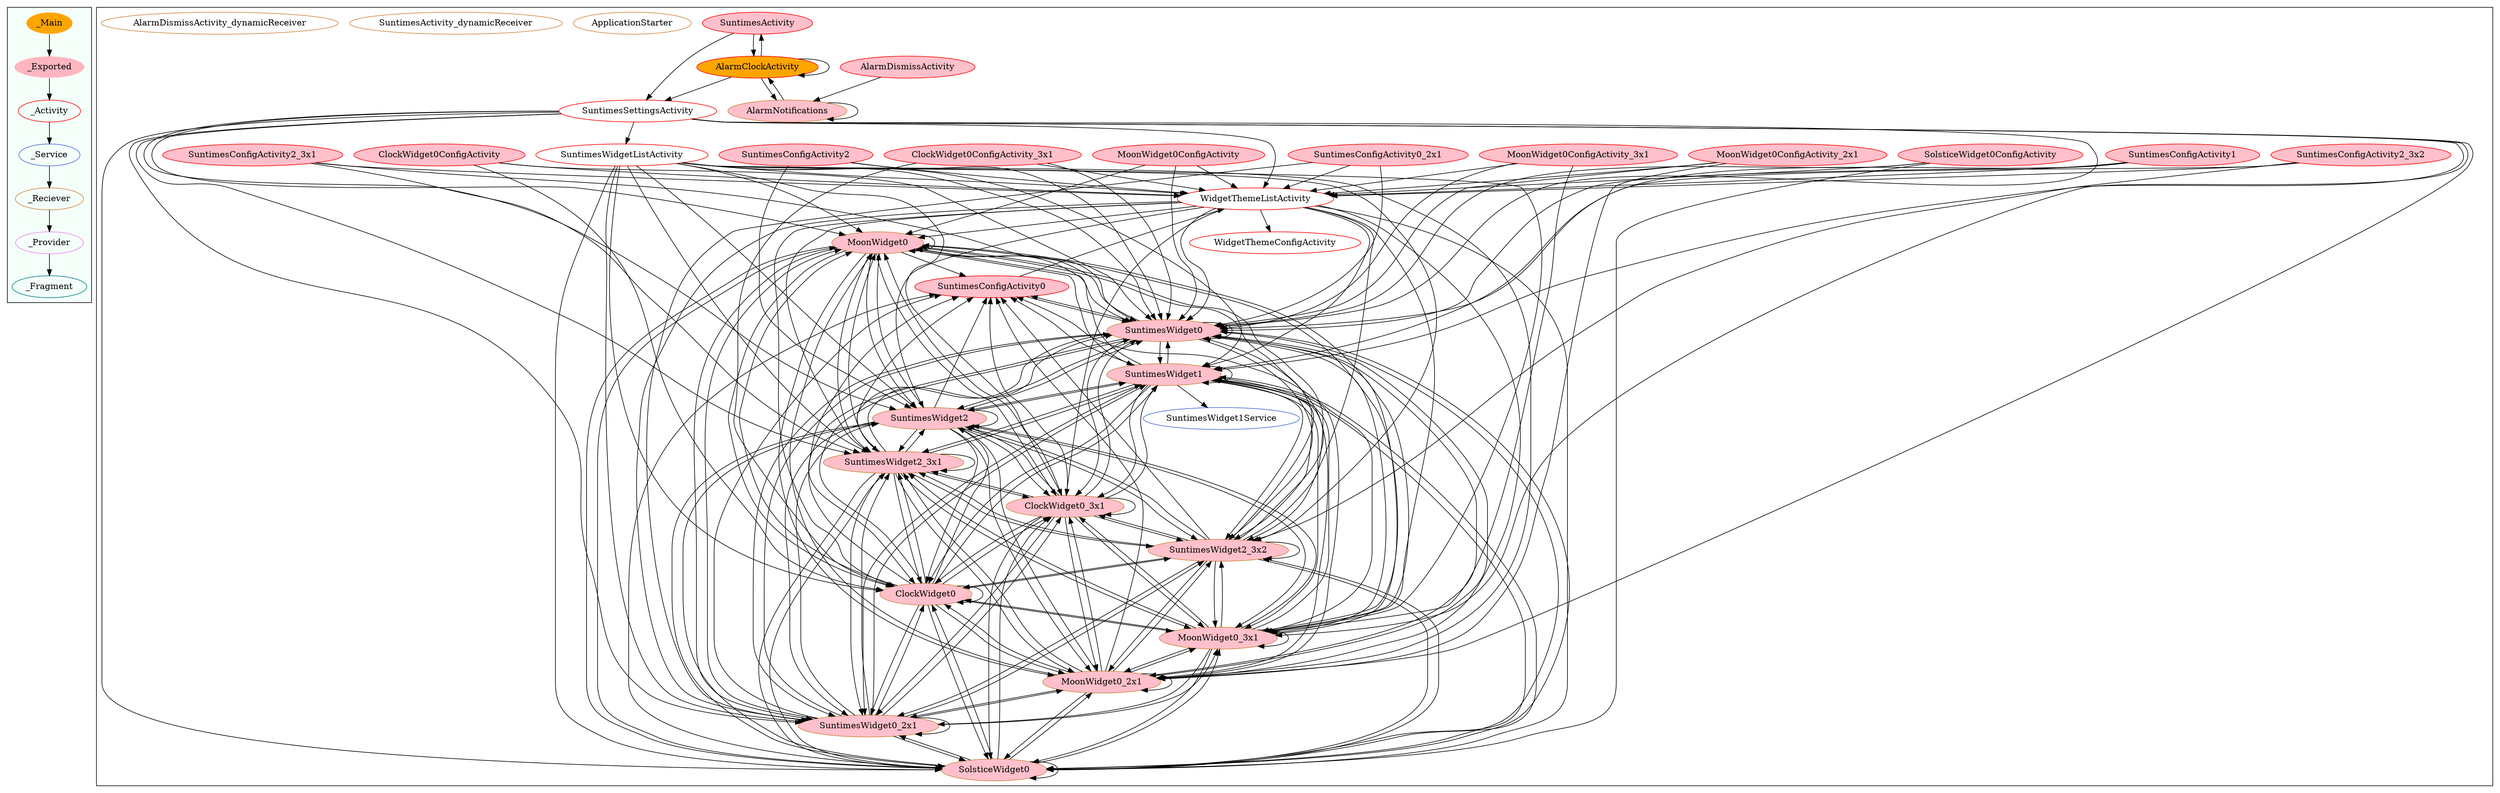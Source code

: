 digraph G {
subgraph cluster_legend{ 
bgcolor=mintcream;
_Activity[color = red];
_Service[color = royalblue];
_Provider[color = violet];
_Reciever[color = peru];
_Fragment[color = teal];
_Main[style=filled, fillcolor=orange, color = mintcream];
_Exported[style=filled, fillcolor=lightpink, color = mintcream];
_Main -> _Exported -> _Activity -> _Service -> _Reciever -> _Provider -> _Fragment; 
}
subgraph cluster_component{ 
MoonWidget0ConfigActivity_2x1[style=filled, fillcolor=pink, color = red];
SuntimesWidgetListActivity[color = red];
SuntimesConfigActivity0_2x1[style=filled, fillcolor=pink, color = red];
SolsticeWidget0ConfigActivity[style=filled, fillcolor=pink, color = red];
MoonWidget0ConfigActivity_3x1[style=filled, fillcolor=pink, color = red];
MoonWidget0ConfigActivity[style=filled, fillcolor=pink, color = red];
ClockWidget0ConfigActivity[style=filled, fillcolor=pink, color = red];
WidgetThemeListActivity[color = red];
ClockWidget0ConfigActivity_3x1[style=filled, fillcolor=pink, color = red];
SuntimesSettingsActivity[color = red];
AlarmDismissActivity[style=filled, fillcolor=pink, color = red];
SuntimesActivity[style=filled, fillcolor=pink, color = red];
SuntimesConfigActivity0[style=filled, fillcolor=pink, color = red];
SuntimesConfigActivity1[style=filled, fillcolor=pink, color = red];
AlarmClockActivity[style=filled, fillcolor=orange, color = red];
SuntimesConfigActivity2[style=filled, fillcolor=pink, color = red];
SuntimesConfigActivity2_3x1[style=filled, fillcolor=pink, color = red];
SuntimesConfigActivity2_3x2[style=filled, fillcolor=pink, color = red];
WidgetThemeConfigActivity[color = red];
SuntimesWidget1Service[color = royalblue];
AlarmNotifications[color = royalblue];
MoonWidget0[style=filled, fillcolor=pink, color = peru];
SolsticeWidget0[style=filled, fillcolor=pink, color = peru];
SuntimesWidget0_2x1[style=filled, fillcolor=pink, color = peru];
MoonWidget0_2x1[style=filled, fillcolor=pink, color = peru];
MoonWidget0_3x1[style=filled, fillcolor=pink, color = peru];
ApplicationStarter[color = peru];
SuntimesActivity_dynamicReceiver[color = peru];
ClockWidget0[style=filled, fillcolor=pink, color = peru];
AlarmDismissActivity_dynamicReceiver[color = peru];
AlarmNotifications[style=filled, fillcolor=pink, color = peru];
SuntimesWidget2_3x2[style=filled, fillcolor=pink, color = peru];
ClockWidget0_3x1[style=filled, fillcolor=pink, color = peru];
SuntimesWidget2_3x1[style=filled, fillcolor=pink, color = peru];
SuntimesWidget2[style=filled, fillcolor=pink, color = peru];
SuntimesWidget1[style=filled, fillcolor=pink, color = peru];
SuntimesWidget0[style=filled, fillcolor=pink, color = peru];
MoonWidget0ConfigActivity_2x1->WidgetThemeListActivity;
MoonWidget0ConfigActivity_2x1->MoonWidget0_2x1;
MoonWidget0ConfigActivity_2x1->SuntimesWidget0;
SuntimesWidgetListActivity->ClockWidget0;
SuntimesWidgetListActivity->WidgetThemeListActivity;
SuntimesWidgetListActivity->SolsticeWidget0;
SuntimesWidgetListActivity->SuntimesWidget1;
SuntimesWidgetListActivity->SuntimesWidget2;
SuntimesWidgetListActivity->SuntimesWidget0;
SuntimesWidgetListActivity->SuntimesWidget2_3x1;
SuntimesWidgetListActivity->SuntimesWidget0_2x1;
SuntimesWidgetListActivity->MoonWidget0_3x1;
SuntimesWidgetListActivity->SuntimesWidget2_3x2;
SuntimesWidgetListActivity->ClockWidget0_3x1;
SuntimesWidgetListActivity->MoonWidget0;
SuntimesWidgetListActivity->MoonWidget0_2x1;
SolsticeWidget0ConfigActivity->SuntimesWidget0;
SolsticeWidget0ConfigActivity->WidgetThemeListActivity;
SolsticeWidget0ConfigActivity->SolsticeWidget0;
MoonWidget0ConfigActivity_3x1->WidgetThemeListActivity;
MoonWidget0ConfigActivity_3x1->SuntimesWidget0;
MoonWidget0ConfigActivity_3x1->MoonWidget0_3x1;
SolsticeWidget0->SuntimesWidget2;
SolsticeWidget0->SuntimesWidget0;
SolsticeWidget0->SuntimesConfigActivity0;
SolsticeWidget0->SuntimesWidget2_3x2;
SolsticeWidget0->SuntimesWidget0_2x1;
SolsticeWidget0->MoonWidget0_2x1;
SolsticeWidget0->SuntimesWidget2_3x1;
SolsticeWidget0->ClockWidget0_3x1;
SolsticeWidget0->SuntimesWidget1;
SolsticeWidget0->MoonWidget0_3x1;
SolsticeWidget0->ClockWidget0;
SolsticeWidget0->SolsticeWidget0;
SolsticeWidget0->MoonWidget0;
SuntimesWidget0_2x1->SuntimesWidget2;
SuntimesWidget0_2x1->ClockWidget0;
SuntimesWidget0_2x1->SuntimesWidget0;
SuntimesWidget0_2x1->MoonWidget0_3x1;
SuntimesWidget0_2x1->SuntimesWidget0_2x1;
SuntimesWidget0_2x1->SolsticeWidget0;
SuntimesWidget0_2x1->SuntimesConfigActivity0;
SuntimesWidget0_2x1->SuntimesWidget2_3x1;
SuntimesWidget0_2x1->MoonWidget0;
SuntimesWidget0_2x1->MoonWidget0_2x1;
SuntimesWidget0_2x1->SuntimesWidget2_3x2;
SuntimesWidget0_2x1->SuntimesWidget1;
SuntimesWidget0_2x1->ClockWidget0_3x1;
MoonWidget0_2x1->SuntimesWidget2_3x2;
MoonWidget0_2x1->SuntimesWidget0_2x1;
MoonWidget0_2x1->SuntimesWidget0;
MoonWidget0_2x1->SuntimesWidget2;
MoonWidget0_2x1->ClockWidget0_3x1;
MoonWidget0_2x1->SuntimesWidget2_3x1;
MoonWidget0_2x1->SuntimesConfigActivity0;
MoonWidget0_2x1->MoonWidget0_2x1;
MoonWidget0_2x1->MoonWidget0;
MoonWidget0_2x1->MoonWidget0_3x1;
MoonWidget0_2x1->ClockWidget0;
MoonWidget0_2x1->SolsticeWidget0;
MoonWidget0_2x1->SuntimesWidget1;
MoonWidget0_3x1->ClockWidget0_3x1;
MoonWidget0_3x1->MoonWidget0;
MoonWidget0_3x1->SuntimesWidget2;
MoonWidget0_3x1->SuntimesWidget2_3x2;
MoonWidget0_3x1->SuntimesWidget0_2x1;
MoonWidget0_3x1->SuntimesWidget0;
MoonWidget0_3x1->ClockWidget0;
MoonWidget0_3x1->MoonWidget0_3x1;
MoonWidget0_3x1->SuntimesConfigActivity0;
MoonWidget0_3x1->MoonWidget0_2x1;
MoonWidget0_3x1->SuntimesWidget1;
MoonWidget0_3x1->SuntimesWidget2_3x1;
MoonWidget0_3x1->SolsticeWidget0;
WidgetThemeListActivity->SuntimesWidget1;
WidgetThemeListActivity->SuntimesWidget0_2x1;
WidgetThemeListActivity->MoonWidget0_3x1;
WidgetThemeListActivity->SolsticeWidget0;
WidgetThemeListActivity->SuntimesWidget0;
WidgetThemeListActivity->SuntimesWidget2_3x1;
WidgetThemeListActivity->WidgetThemeConfigActivity;
WidgetThemeListActivity->MoonWidget0;
WidgetThemeListActivity->SuntimesWidget2_3x2;
WidgetThemeListActivity->SuntimesWidget2;
WidgetThemeListActivity->MoonWidget0_2x1;
WidgetThemeListActivity->ClockWidget0;
WidgetThemeListActivity->ClockWidget0_3x1;
SuntimesSettingsActivity->SuntimesWidgetListActivity;
SuntimesSettingsActivity->SuntimesWidget2_3x1;
SuntimesSettingsActivity->SuntimesWidget0_2x1;
SuntimesSettingsActivity->MoonWidget0_3x1;
SuntimesSettingsActivity->SolsticeWidget0;
SuntimesSettingsActivity->SuntimesWidget0;
SuntimesSettingsActivity->SuntimesWidget2;
SuntimesSettingsActivity->WidgetThemeListActivity;
SuntimesSettingsActivity->SuntimesWidget1;
SuntimesSettingsActivity->MoonWidget0_2x1;
SuntimesSettingsActivity->MoonWidget0;
SuntimesActivity->SuntimesSettingsActivity;
SuntimesActivity->AlarmClockActivity;
SuntimesConfigActivity0->WidgetThemeListActivity;
SuntimesConfigActivity0->SuntimesWidget0;
ClockWidget0_3x1->SuntimesWidget2_3x1;
ClockWidget0_3x1->MoonWidget0_3x1;
ClockWidget0_3x1->SuntimesWidget0_2x1;
ClockWidget0_3x1->ClockWidget0_3x1;
ClockWidget0_3x1->SuntimesWidget0;
ClockWidget0_3x1->MoonWidget0;
ClockWidget0_3x1->SuntimesWidget2_3x2;
ClockWidget0_3x1->MoonWidget0_2x1;
ClockWidget0_3x1->SuntimesWidget2;
ClockWidget0_3x1->ClockWidget0;
ClockWidget0_3x1->SuntimesConfigActivity0;
ClockWidget0_3x1->SuntimesWidget1;
ClockWidget0_3x1->SolsticeWidget0;
SuntimesConfigActivity1->SuntimesWidget0;
SuntimesConfigActivity1->WidgetThemeListActivity;
SuntimesConfigActivity1->SuntimesWidget1;
SuntimesWidget2->SuntimesWidget0_2x1;
SuntimesWidget2->SuntimesWidget0;
SuntimesWidget2->SuntimesWidget2_3x2;
SuntimesWidget2->SuntimesWidget2;
SuntimesWidget2->SuntimesWidget2_3x1;
SuntimesWidget2->ClockWidget0_3x1;
SuntimesWidget2->SuntimesConfigActivity0;
SuntimesWidget2->MoonWidget0_2x1;
SuntimesWidget2->SolsticeWidget0;
SuntimesWidget2->MoonWidget0;
SuntimesWidget2->SuntimesWidget1;
SuntimesWidget2->MoonWidget0_3x1;
SuntimesWidget2->ClockWidget0;
SuntimesConfigActivity2->SuntimesWidget2;
SuntimesConfigActivity2->WidgetThemeListActivity;
SuntimesConfigActivity2->SuntimesWidget0;
SuntimesWidget1->SuntimesWidget0;
SuntimesWidget1->SuntimesConfigActivity0;
SuntimesWidget1->ClockWidget0_3x1;
SuntimesWidget1->SuntimesWidget0_2x1;
SuntimesWidget1->SuntimesWidget1Service;
SuntimesWidget1->SolsticeWidget0;
SuntimesWidget1->SuntimesWidget2_3x2;
SuntimesWidget1->SuntimesWidget1;
SuntimesWidget1->SuntimesWidget2_3x1;
SuntimesWidget1->MoonWidget0;
SuntimesWidget1->MoonWidget0_3x1;
SuntimesWidget1->MoonWidget0_2x1;
SuntimesWidget1->ClockWidget0;
SuntimesWidget1->SuntimesWidget2;
SuntimesWidget0->SuntimesWidget0;
SuntimesWidget0->SuntimesWidget2_3x1;
SuntimesWidget0->SuntimesWidget0_2x1;
SuntimesWidget0->SuntimesWidget2_3x2;
SuntimesWidget0->MoonWidget0;
SuntimesWidget0->ClockWidget0;
SuntimesWidget0->ClockWidget0_3x1;
SuntimesWidget0->MoonWidget0_3x1;
SuntimesWidget0->MoonWidget0_2x1;
SuntimesWidget0->SuntimesWidget2;
SuntimesWidget0->SuntimesWidget1;
SuntimesWidget0->SolsticeWidget0;
SuntimesWidget0->SuntimesConfigActivity0;
MoonWidget0->MoonWidget0_3x1;
MoonWidget0->SuntimesWidget0;
MoonWidget0->SuntimesWidget0_2x1;
MoonWidget0->ClockWidget0;
MoonWidget0->SuntimesWidget1;
MoonWidget0->SolsticeWidget0;
MoonWidget0->SuntimesConfigActivity0;
MoonWidget0->SuntimesWidget2_3x2;
MoonWidget0->SuntimesWidget2;
MoonWidget0->SuntimesWidget2_3x1;
MoonWidget0->MoonWidget0_2x1;
MoonWidget0->ClockWidget0_3x1;
MoonWidget0->MoonWidget0;
SuntimesConfigActivity0_2x1->SuntimesWidget0;
SuntimesConfigActivity0_2x1->WidgetThemeListActivity;
SuntimesConfigActivity0_2x1->SuntimesWidget0_2x1;
MoonWidget0ConfigActivity->WidgetThemeListActivity;
MoonWidget0ConfigActivity->SuntimesWidget0;
MoonWidget0ConfigActivity->MoonWidget0;
ClockWidget0ConfigActivity->SuntimesWidget0;
ClockWidget0ConfigActivity->ClockWidget0;
ClockWidget0ConfigActivity->WidgetThemeListActivity;
ClockWidget0->SuntimesWidget2_3x2;
ClockWidget0->MoonWidget0_3x1;
ClockWidget0->SuntimesConfigActivity0;
ClockWidget0->ClockWidget0;
ClockWidget0->SuntimesWidget2_3x1;
ClockWidget0->MoonWidget0;
ClockWidget0->SuntimesWidget0_2x1;
ClockWidget0->SuntimesWidget0;
ClockWidget0->SuntimesWidget1;
ClockWidget0->SuntimesWidget2;
ClockWidget0->SolsticeWidget0;
ClockWidget0->MoonWidget0_2x1;
ClockWidget0->ClockWidget0_3x1;
ClockWidget0ConfigActivity_3x1->SuntimesWidget0;
ClockWidget0ConfigActivity_3x1->ClockWidget0;
ClockWidget0ConfigActivity_3x1->WidgetThemeListActivity;
AlarmDismissActivity->AlarmNotifications;
AlarmNotifications->AlarmClockActivity;
AlarmNotifications->AlarmNotifications;
SuntimesWidget2_3x2->MoonWidget0;
SuntimesWidget2_3x2->SuntimesWidget0;
SuntimesWidget2_3x2->MoonWidget0_2x1;
SuntimesWidget2_3x2->SuntimesWidget2;
SuntimesWidget2_3x2->SuntimesWidget2_3x1;
SuntimesWidget2_3x2->SuntimesConfigActivity0;
SuntimesWidget2_3x2->SuntimesWidget2_3x2;
SuntimesWidget2_3x2->SolsticeWidget0;
SuntimesWidget2_3x2->ClockWidget0;
SuntimesWidget2_3x2->SuntimesWidget0_2x1;
SuntimesWidget2_3x2->MoonWidget0_3x1;
SuntimesWidget2_3x2->ClockWidget0_3x1;
SuntimesWidget2_3x2->SuntimesWidget1;
SuntimesWidget2_3x1->ClockWidget0_3x1;
SuntimesWidget2_3x1->SolsticeWidget0;
SuntimesWidget2_3x1->MoonWidget0_3x1;
SuntimesWidget2_3x1->SuntimesWidget0_2x1;
SuntimesWidget2_3x1->SuntimesConfigActivity0;
SuntimesWidget2_3x1->SuntimesWidget0;
SuntimesWidget2_3x1->MoonWidget0;
SuntimesWidget2_3x1->SuntimesWidget1;
SuntimesWidget2_3x1->MoonWidget0_2x1;
SuntimesWidget2_3x1->SuntimesWidget2_3x2;
SuntimesWidget2_3x1->SuntimesWidget2;
SuntimesWidget2_3x1->SuntimesWidget2_3x1;
SuntimesWidget2_3x1->ClockWidget0;
AlarmClockActivity->AlarmNotifications;
AlarmClockActivity->AlarmClockActivity;
AlarmClockActivity->SuntimesSettingsActivity;
AlarmClockActivity->SuntimesActivity;
SuntimesConfigActivity2_3x1->SuntimesWidget2_3x1;
SuntimesConfigActivity2_3x1->WidgetThemeListActivity;
SuntimesConfigActivity2_3x1->SuntimesWidget0;
SuntimesConfigActivity2_3x2->WidgetThemeListActivity;
SuntimesConfigActivity2_3x2->SuntimesWidget0;
SuntimesConfigActivity2_3x2->SuntimesWidget2_3x2;
}
}
